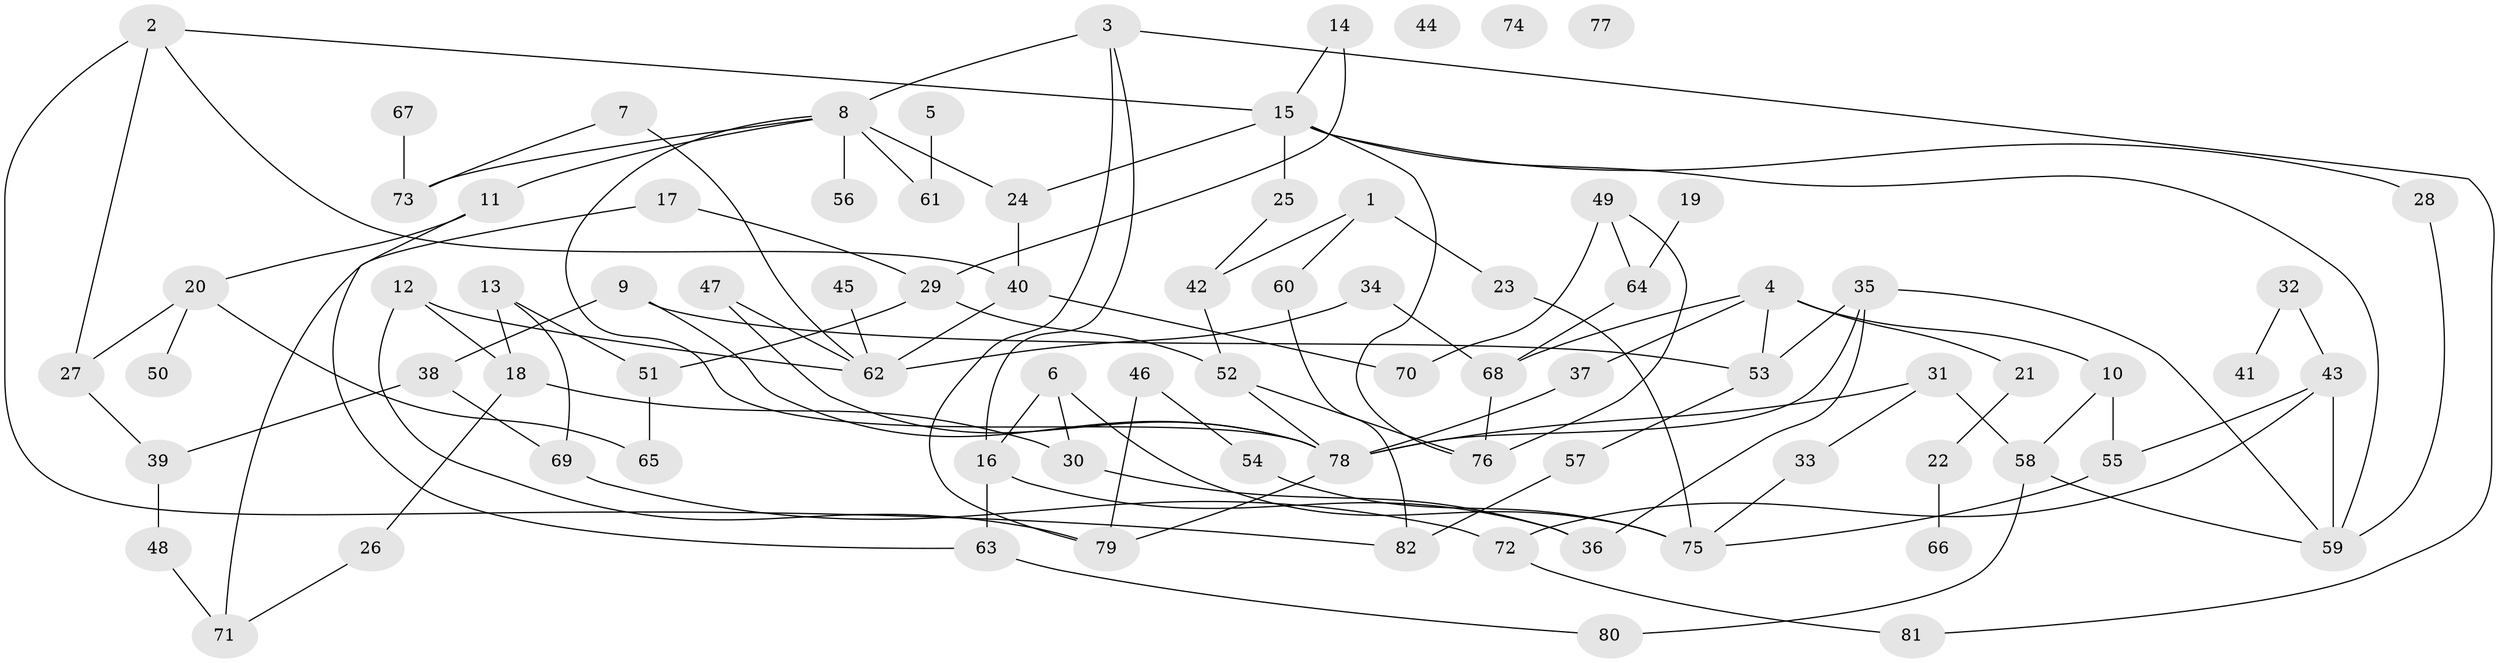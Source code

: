 // Generated by graph-tools (version 1.1) at 2025/25/03/09/25 03:25:13]
// undirected, 82 vertices, 117 edges
graph export_dot {
graph [start="1"]
  node [color=gray90,style=filled];
  1;
  2;
  3;
  4;
  5;
  6;
  7;
  8;
  9;
  10;
  11;
  12;
  13;
  14;
  15;
  16;
  17;
  18;
  19;
  20;
  21;
  22;
  23;
  24;
  25;
  26;
  27;
  28;
  29;
  30;
  31;
  32;
  33;
  34;
  35;
  36;
  37;
  38;
  39;
  40;
  41;
  42;
  43;
  44;
  45;
  46;
  47;
  48;
  49;
  50;
  51;
  52;
  53;
  54;
  55;
  56;
  57;
  58;
  59;
  60;
  61;
  62;
  63;
  64;
  65;
  66;
  67;
  68;
  69;
  70;
  71;
  72;
  73;
  74;
  75;
  76;
  77;
  78;
  79;
  80;
  81;
  82;
  1 -- 23;
  1 -- 42;
  1 -- 60;
  2 -- 15;
  2 -- 27;
  2 -- 40;
  2 -- 82;
  3 -- 8;
  3 -- 16;
  3 -- 79;
  3 -- 81;
  4 -- 10;
  4 -- 21;
  4 -- 37;
  4 -- 53;
  4 -- 68;
  5 -- 61;
  6 -- 16;
  6 -- 30;
  6 -- 75;
  7 -- 62;
  7 -- 73;
  8 -- 11;
  8 -- 24;
  8 -- 56;
  8 -- 61;
  8 -- 73;
  8 -- 78;
  9 -- 38;
  9 -- 53;
  9 -- 78;
  10 -- 55;
  10 -- 58;
  11 -- 20;
  11 -- 63;
  12 -- 18;
  12 -- 62;
  12 -- 79;
  13 -- 18;
  13 -- 51;
  13 -- 69;
  14 -- 15;
  14 -- 29;
  15 -- 24;
  15 -- 25;
  15 -- 28;
  15 -- 59;
  15 -- 76;
  16 -- 36;
  16 -- 63;
  17 -- 29;
  17 -- 71;
  18 -- 26;
  18 -- 30;
  19 -- 64;
  20 -- 27;
  20 -- 50;
  20 -- 65;
  21 -- 22;
  22 -- 66;
  23 -- 75;
  24 -- 40;
  25 -- 42;
  26 -- 71;
  27 -- 39;
  28 -- 59;
  29 -- 51;
  29 -- 52;
  30 -- 36;
  31 -- 33;
  31 -- 58;
  31 -- 78;
  32 -- 41;
  32 -- 43;
  33 -- 75;
  34 -- 62;
  34 -- 68;
  35 -- 36;
  35 -- 53;
  35 -- 59;
  35 -- 78;
  37 -- 78;
  38 -- 39;
  38 -- 69;
  39 -- 48;
  40 -- 62;
  40 -- 70;
  42 -- 52;
  43 -- 55;
  43 -- 59;
  43 -- 72;
  45 -- 62;
  46 -- 54;
  46 -- 79;
  47 -- 62;
  47 -- 78;
  48 -- 71;
  49 -- 64;
  49 -- 70;
  49 -- 76;
  51 -- 65;
  52 -- 76;
  52 -- 78;
  53 -- 57;
  54 -- 75;
  55 -- 75;
  57 -- 82;
  58 -- 59;
  58 -- 80;
  60 -- 82;
  63 -- 80;
  64 -- 68;
  67 -- 73;
  68 -- 76;
  69 -- 72;
  72 -- 81;
  78 -- 79;
}
